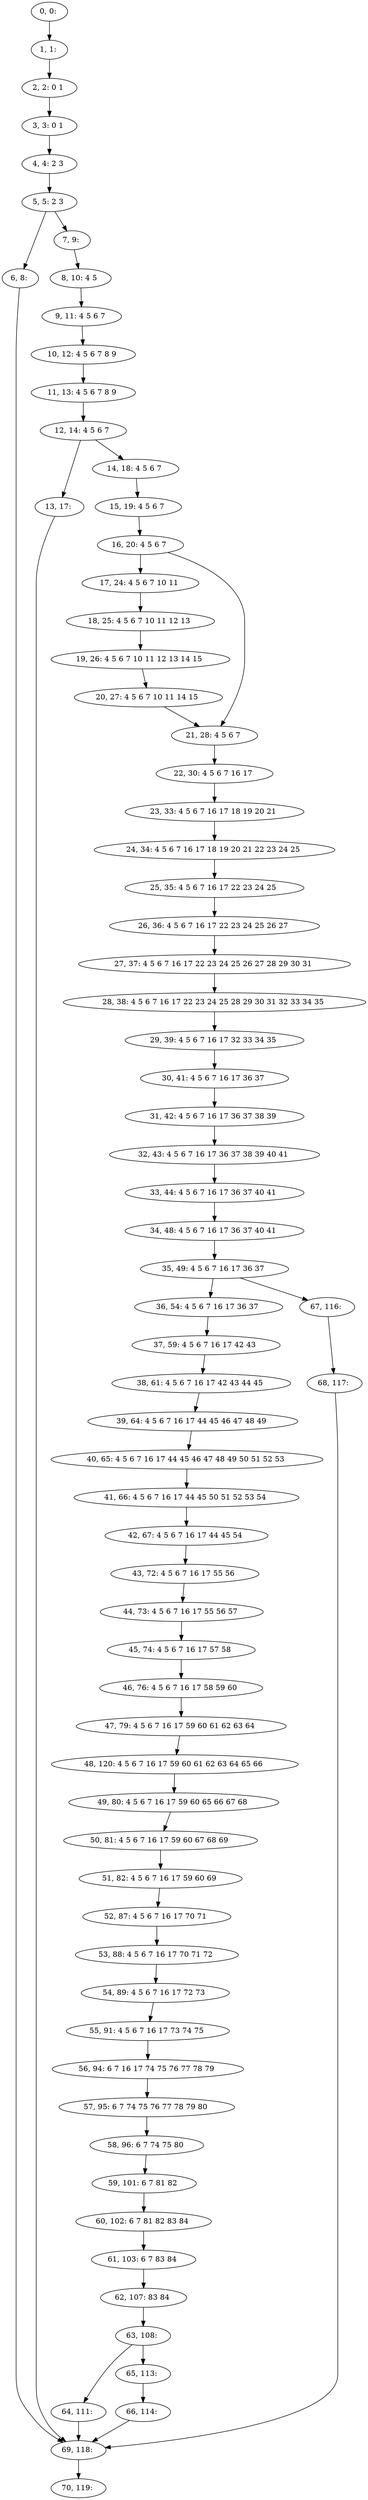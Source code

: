 digraph G {
0[label="0, 0: "];
1[label="1, 1: "];
2[label="2, 2: 0 1 "];
3[label="3, 3: 0 1 "];
4[label="4, 4: 2 3 "];
5[label="5, 5: 2 3 "];
6[label="6, 8: "];
7[label="7, 9: "];
8[label="8, 10: 4 5 "];
9[label="9, 11: 4 5 6 7 "];
10[label="10, 12: 4 5 6 7 8 9 "];
11[label="11, 13: 4 5 6 7 8 9 "];
12[label="12, 14: 4 5 6 7 "];
13[label="13, 17: "];
14[label="14, 18: 4 5 6 7 "];
15[label="15, 19: 4 5 6 7 "];
16[label="16, 20: 4 5 6 7 "];
17[label="17, 24: 4 5 6 7 10 11 "];
18[label="18, 25: 4 5 6 7 10 11 12 13 "];
19[label="19, 26: 4 5 6 7 10 11 12 13 14 15 "];
20[label="20, 27: 4 5 6 7 10 11 14 15 "];
21[label="21, 28: 4 5 6 7 "];
22[label="22, 30: 4 5 6 7 16 17 "];
23[label="23, 33: 4 5 6 7 16 17 18 19 20 21 "];
24[label="24, 34: 4 5 6 7 16 17 18 19 20 21 22 23 24 25 "];
25[label="25, 35: 4 5 6 7 16 17 22 23 24 25 "];
26[label="26, 36: 4 5 6 7 16 17 22 23 24 25 26 27 "];
27[label="27, 37: 4 5 6 7 16 17 22 23 24 25 26 27 28 29 30 31 "];
28[label="28, 38: 4 5 6 7 16 17 22 23 24 25 28 29 30 31 32 33 34 35 "];
29[label="29, 39: 4 5 6 7 16 17 32 33 34 35 "];
30[label="30, 41: 4 5 6 7 16 17 36 37 "];
31[label="31, 42: 4 5 6 7 16 17 36 37 38 39 "];
32[label="32, 43: 4 5 6 7 16 17 36 37 38 39 40 41 "];
33[label="33, 44: 4 5 6 7 16 17 36 37 40 41 "];
34[label="34, 48: 4 5 6 7 16 17 36 37 40 41 "];
35[label="35, 49: 4 5 6 7 16 17 36 37 "];
36[label="36, 54: 4 5 6 7 16 17 36 37 "];
37[label="37, 59: 4 5 6 7 16 17 42 43 "];
38[label="38, 61: 4 5 6 7 16 17 42 43 44 45 "];
39[label="39, 64: 4 5 6 7 16 17 44 45 46 47 48 49 "];
40[label="40, 65: 4 5 6 7 16 17 44 45 46 47 48 49 50 51 52 53 "];
41[label="41, 66: 4 5 6 7 16 17 44 45 50 51 52 53 54 "];
42[label="42, 67: 4 5 6 7 16 17 44 45 54 "];
43[label="43, 72: 4 5 6 7 16 17 55 56 "];
44[label="44, 73: 4 5 6 7 16 17 55 56 57 "];
45[label="45, 74: 4 5 6 7 16 17 57 58 "];
46[label="46, 76: 4 5 6 7 16 17 58 59 60 "];
47[label="47, 79: 4 5 6 7 16 17 59 60 61 62 63 64 "];
48[label="48, 120: 4 5 6 7 16 17 59 60 61 62 63 64 65 66 "];
49[label="49, 80: 4 5 6 7 16 17 59 60 65 66 67 68 "];
50[label="50, 81: 4 5 6 7 16 17 59 60 67 68 69 "];
51[label="51, 82: 4 5 6 7 16 17 59 60 69 "];
52[label="52, 87: 4 5 6 7 16 17 70 71 "];
53[label="53, 88: 4 5 6 7 16 17 70 71 72 "];
54[label="54, 89: 4 5 6 7 16 17 72 73 "];
55[label="55, 91: 4 5 6 7 16 17 73 74 75 "];
56[label="56, 94: 6 7 16 17 74 75 76 77 78 79 "];
57[label="57, 95: 6 7 74 75 76 77 78 79 80 "];
58[label="58, 96: 6 7 74 75 80 "];
59[label="59, 101: 6 7 81 82 "];
60[label="60, 102: 6 7 81 82 83 84 "];
61[label="61, 103: 6 7 83 84 "];
62[label="62, 107: 83 84 "];
63[label="63, 108: "];
64[label="64, 111: "];
65[label="65, 113: "];
66[label="66, 114: "];
67[label="67, 116: "];
68[label="68, 117: "];
69[label="69, 118: "];
70[label="70, 119: "];
0->1 ;
1->2 ;
2->3 ;
3->4 ;
4->5 ;
5->6 ;
5->7 ;
6->69 ;
7->8 ;
8->9 ;
9->10 ;
10->11 ;
11->12 ;
12->13 ;
12->14 ;
13->69 ;
14->15 ;
15->16 ;
16->17 ;
16->21 ;
17->18 ;
18->19 ;
19->20 ;
20->21 ;
21->22 ;
22->23 ;
23->24 ;
24->25 ;
25->26 ;
26->27 ;
27->28 ;
28->29 ;
29->30 ;
30->31 ;
31->32 ;
32->33 ;
33->34 ;
34->35 ;
35->36 ;
35->67 ;
36->37 ;
37->38 ;
38->39 ;
39->40 ;
40->41 ;
41->42 ;
42->43 ;
43->44 ;
44->45 ;
45->46 ;
46->47 ;
47->48 ;
48->49 ;
49->50 ;
50->51 ;
51->52 ;
52->53 ;
53->54 ;
54->55 ;
55->56 ;
56->57 ;
57->58 ;
58->59 ;
59->60 ;
60->61 ;
61->62 ;
62->63 ;
63->64 ;
63->65 ;
64->69 ;
65->66 ;
66->69 ;
67->68 ;
68->69 ;
69->70 ;
}
